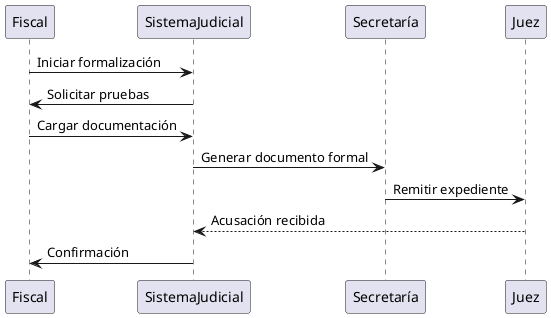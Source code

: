 @startuml
participant Fiscal
participant SistemaJudicial
participant Secretaría
participant Juez

Fiscal -> SistemaJudicial: Iniciar formalización
SistemaJudicial -> Fiscal: Solicitar pruebas
Fiscal -> SistemaJudicial: Cargar documentación
SistemaJudicial -> Secretaría: Generar documento formal
Secretaría -> Juez: Remitir expediente
Juez --> SistemaJudicial: Acusación recibida
SistemaJudicial -> Fiscal: Confirmación
@enduml
